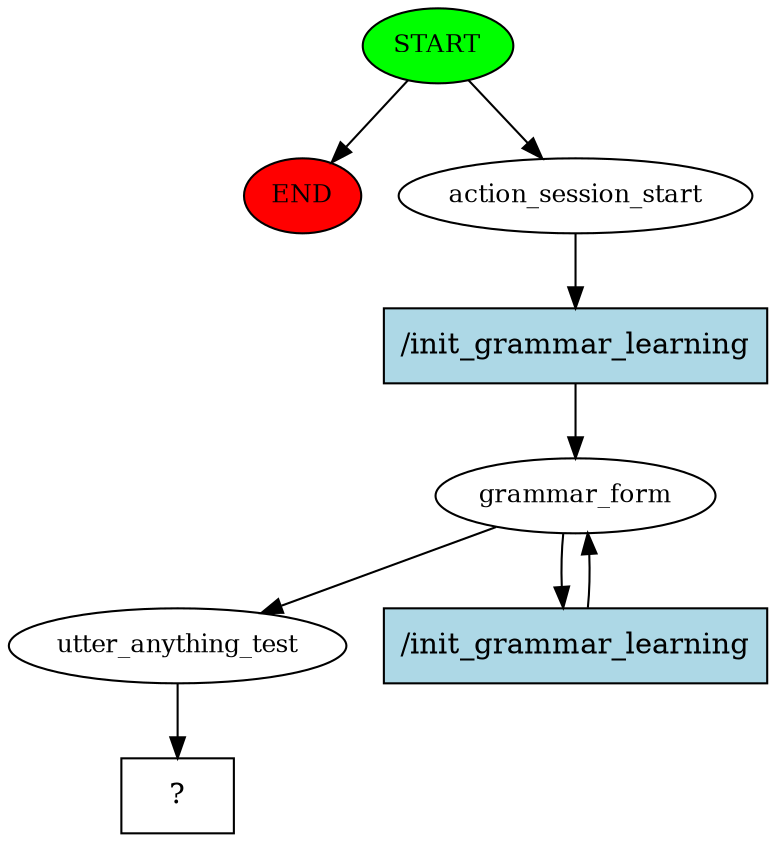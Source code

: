 digraph  {
0 [class="start active", fillcolor=green, fontsize=12, label=START, style=filled];
"-1" [class=end, fillcolor=red, fontsize=12, label=END, style=filled];
1 [class=active, fontsize=12, label=action_session_start];
2 [class=active, fontsize=12, label=grammar_form];
4 [class=active, fontsize=12, label=utter_anything_test];
5 [class="intent dashed active", label="  ?  ", shape=rect];
6 [class="intent active", fillcolor=lightblue, label="/init_grammar_learning", shape=rect, style=filled];
7 [class="intent active", fillcolor=lightblue, label="/init_grammar_learning", shape=rect, style=filled];
0 -> "-1"  [class="", key=NONE, label=""];
0 -> 1  [class=active, key=NONE, label=""];
1 -> 6  [class=active, key=0];
2 -> 4  [class=active, key=NONE, label=""];
2 -> 7  [class=active, key=0];
4 -> 5  [class=active, key=NONE, label=""];
6 -> 2  [class=active, key=0];
7 -> 2  [class=active, key=0];
}
